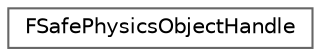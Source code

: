 digraph "Graphical Class Hierarchy"
{
 // INTERACTIVE_SVG=YES
 // LATEX_PDF_SIZE
  bgcolor="transparent";
  edge [fontname=Helvetica,fontsize=10,labelfontname=Helvetica,labelfontsize=10];
  node [fontname=Helvetica,fontsize=10,shape=box,height=0.2,width=0.4];
  rankdir="LR";
  Node0 [id="Node000000",label="FSafePhysicsObjectHandle",height=0.2,width=0.4,color="grey40", fillcolor="white", style="filled",URL="$d6/db7/structFSafePhysicsObjectHandle.html",tooltip=" "];
}
